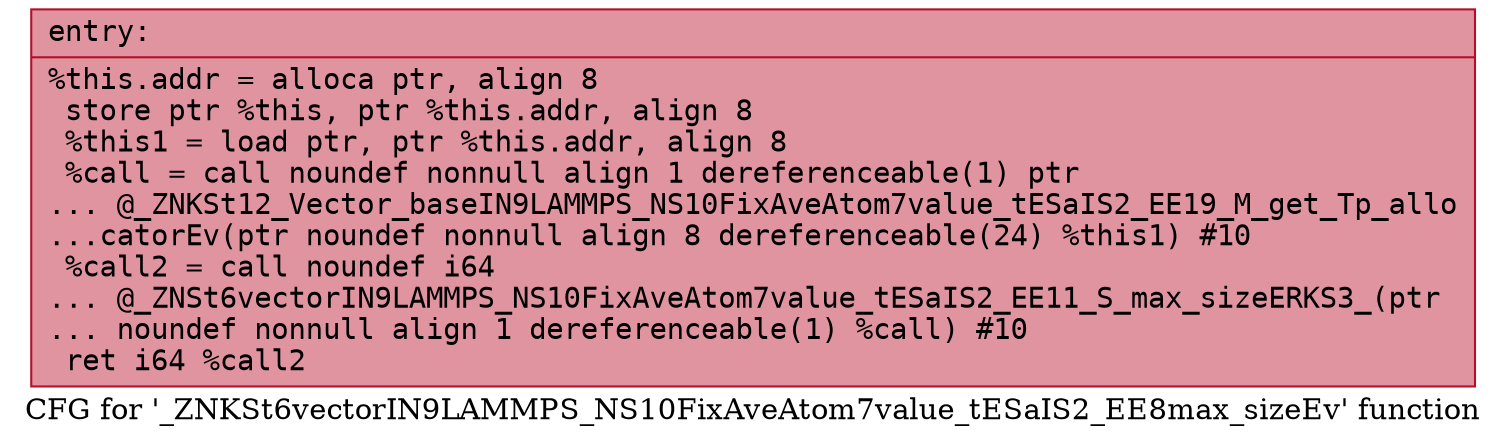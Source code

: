 digraph "CFG for '_ZNKSt6vectorIN9LAMMPS_NS10FixAveAtom7value_tESaIS2_EE8max_sizeEv' function" {
	label="CFG for '_ZNKSt6vectorIN9LAMMPS_NS10FixAveAtom7value_tESaIS2_EE8max_sizeEv' function";

	Node0x55d08675f6b0 [shape=record,color="#b70d28ff", style=filled, fillcolor="#b70d2870" fontname="Courier",label="{entry:\l|  %this.addr = alloca ptr, align 8\l  store ptr %this, ptr %this.addr, align 8\l  %this1 = load ptr, ptr %this.addr, align 8\l  %call = call noundef nonnull align 1 dereferenceable(1) ptr\l... @_ZNKSt12_Vector_baseIN9LAMMPS_NS10FixAveAtom7value_tESaIS2_EE19_M_get_Tp_allo\l...catorEv(ptr noundef nonnull align 8 dereferenceable(24) %this1) #10\l  %call2 = call noundef i64\l... @_ZNSt6vectorIN9LAMMPS_NS10FixAveAtom7value_tESaIS2_EE11_S_max_sizeERKS3_(ptr\l... noundef nonnull align 1 dereferenceable(1) %call) #10\l  ret i64 %call2\l}"];
}
